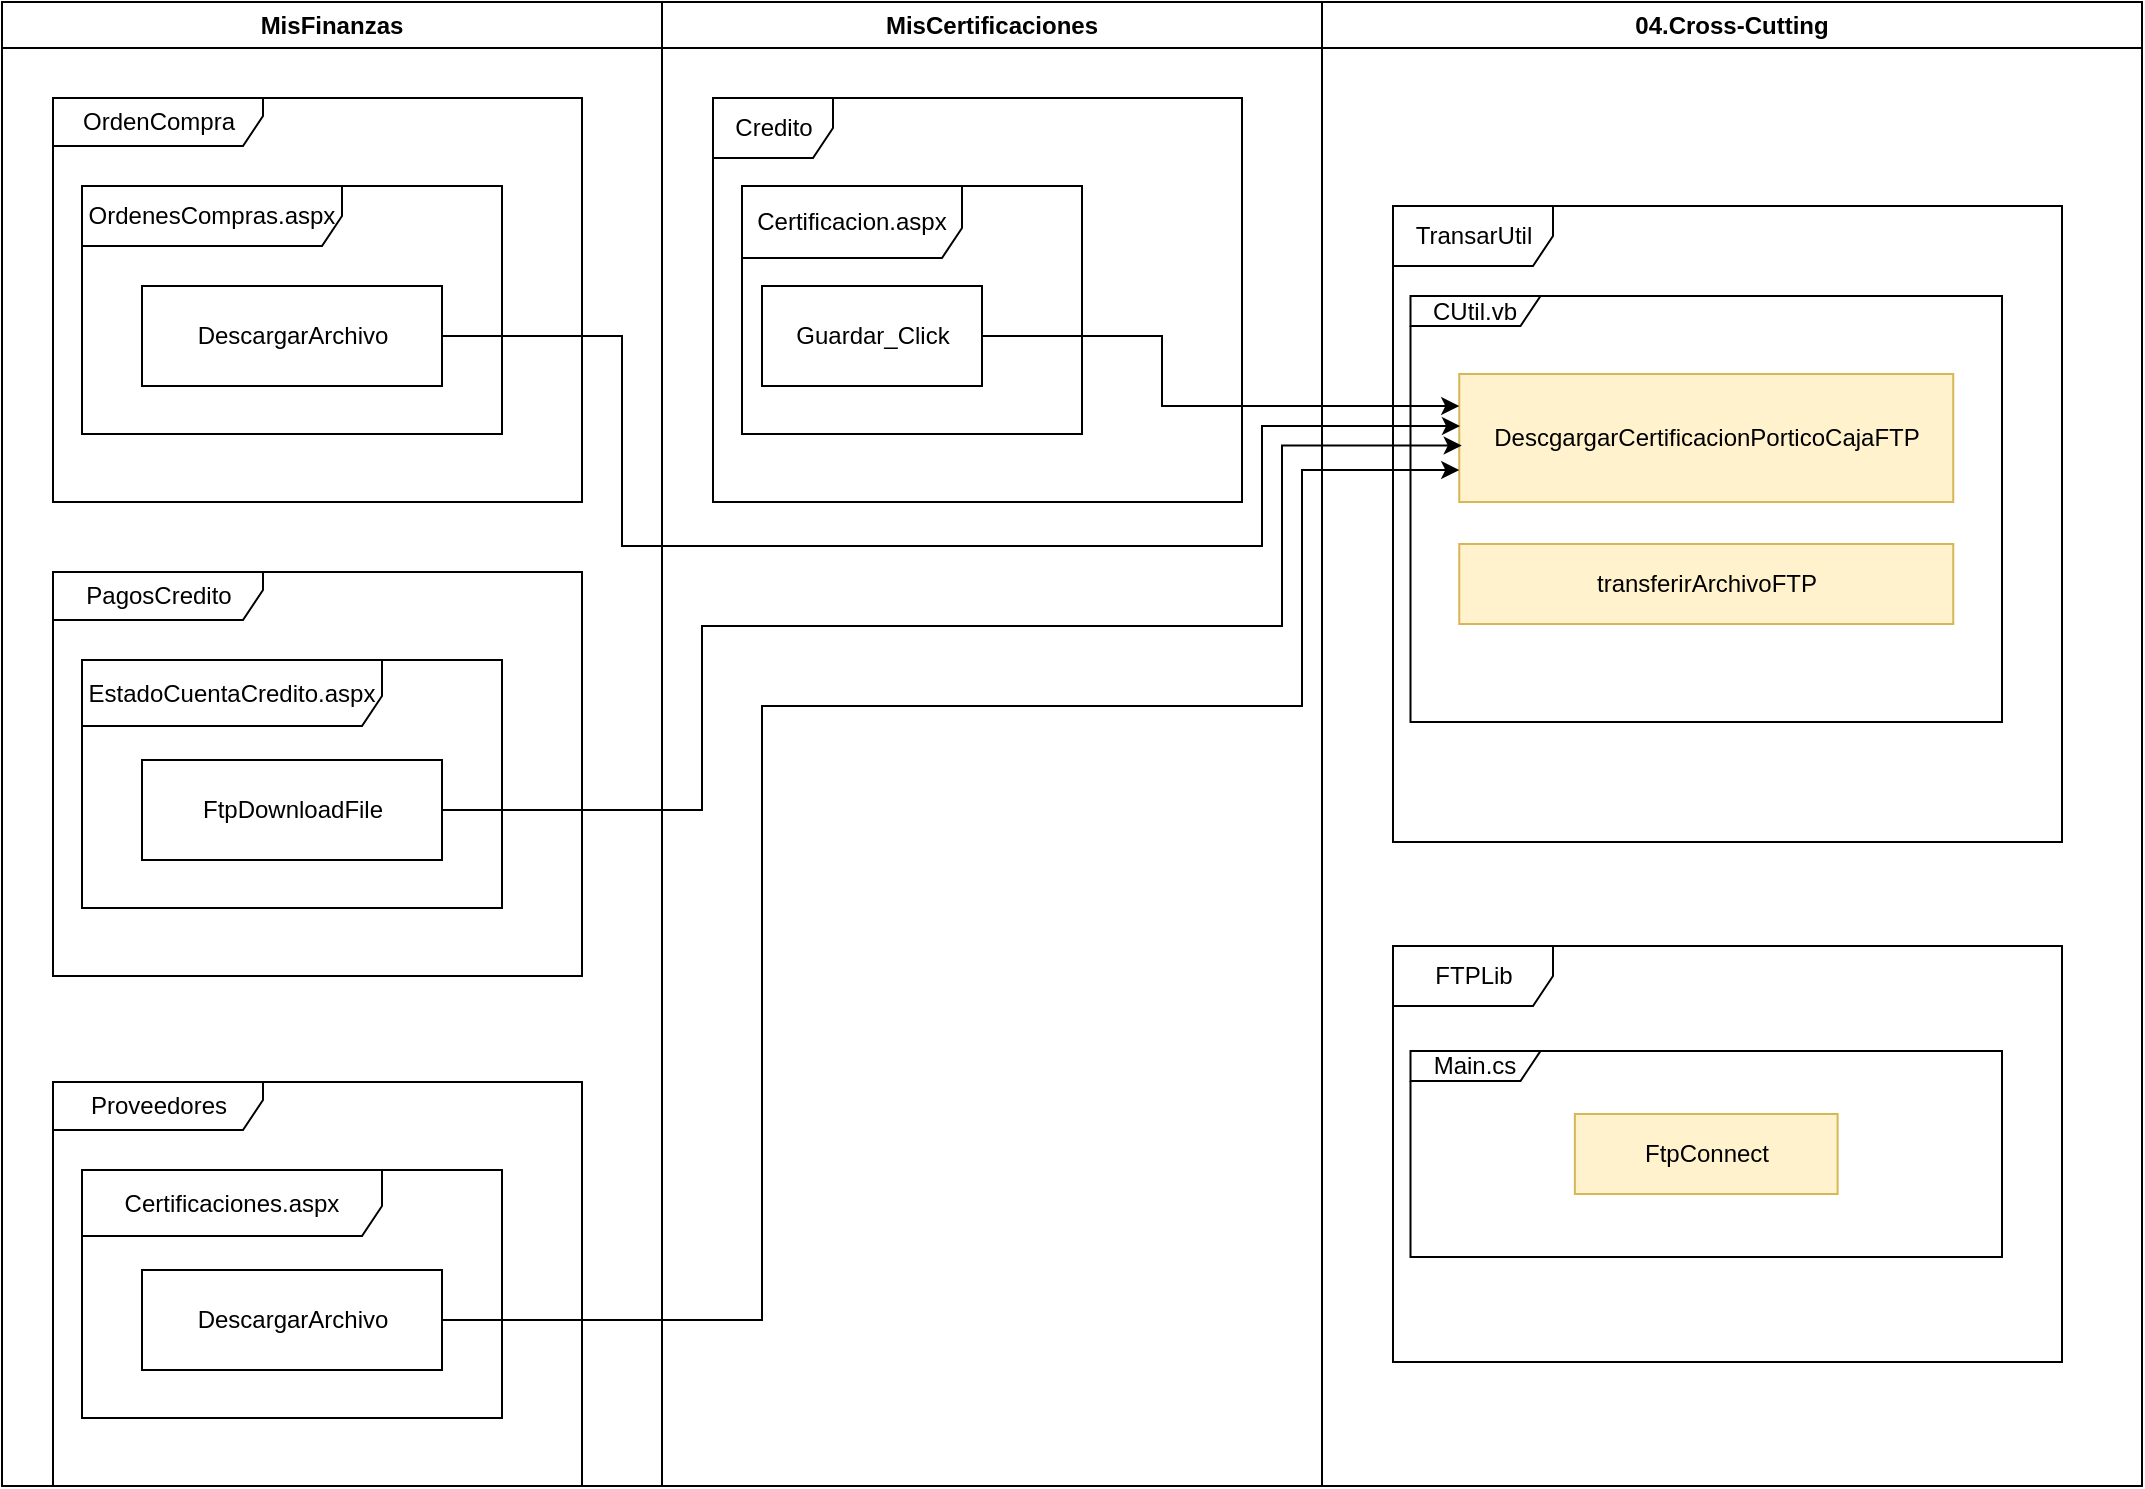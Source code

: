 <mxfile version="13.3.0" type="github">
  <diagram name="Page-1" id="e7e014a7-5840-1c2e-5031-d8a46d1fe8dd">
    <mxGraphModel dx="2286" dy="637" grid="1" gridSize="10" guides="1" tooltips="1" connect="1" arrows="1" fold="1" page="1" pageScale="1" pageWidth="1169" pageHeight="826" background="#ffffff" math="0" shadow="0">
      <root>
        <mxCell id="0" />
        <mxCell id="1" parent="0" />
        <mxCell id="2" value="MisCertificaciones" style="swimlane;whiteSpace=wrap" parent="1" vertex="1">
          <mxGeometry x="110" y="128" width="330" height="742" as="geometry" />
        </mxCell>
        <mxCell id="z6HRuHsra1VzPBBbZyOo-50" value="Credito" style="shape=umlFrame;whiteSpace=wrap;html=1;" vertex="1" parent="2">
          <mxGeometry x="25.5" y="48" width="264.5" height="202" as="geometry" />
        </mxCell>
        <mxCell id="z6HRuHsra1VzPBBbZyOo-51" value="Certificacion.aspx" style="shape=umlFrame;whiteSpace=wrap;html=1;width=110;height=36;" vertex="1" parent="2">
          <mxGeometry x="40" y="92" width="170" height="124" as="geometry" />
        </mxCell>
        <mxCell id="z6HRuHsra1VzPBBbZyOo-52" value="Guardar_Click" style="html=1;" vertex="1" parent="2">
          <mxGeometry x="50" y="142" width="110" height="50" as="geometry" />
        </mxCell>
        <mxCell id="3" value="04.Cross-Cutting" style="swimlane;whiteSpace=wrap;startSize=23;" parent="1" vertex="1">
          <mxGeometry x="440" y="128" width="410" height="742" as="geometry" />
        </mxCell>
        <mxCell id="z6HRuHsra1VzPBBbZyOo-41" value="TransarUtil" style="shape=umlFrame;whiteSpace=wrap;html=1;width=80;height=30;" vertex="1" parent="3">
          <mxGeometry x="35.5" y="102" width="334.5" height="318" as="geometry" />
        </mxCell>
        <mxCell id="z6HRuHsra1VzPBBbZyOo-42" value="CUtil.vb" style="shape=umlFrame;whiteSpace=wrap;html=1;width=65;height=15;" vertex="1" parent="3">
          <mxGeometry x="44.25" y="147" width="295.75" height="213" as="geometry" />
        </mxCell>
        <mxCell id="z6HRuHsra1VzPBBbZyOo-43" value="DescgargarCertificacionPorticoCajaFTP" style="html=1;fillColor=#fff2cc;strokeColor=#d6b656;" vertex="1" parent="3">
          <mxGeometry x="68.62" y="186" width="247" height="64" as="geometry" />
        </mxCell>
        <mxCell id="z6HRuHsra1VzPBBbZyOo-45" value="FTPLib" style="shape=umlFrame;whiteSpace=wrap;html=1;width=80;height=30;" vertex="1" parent="3">
          <mxGeometry x="35.5" y="472" width="334.5" height="208" as="geometry" />
        </mxCell>
        <mxCell id="z6HRuHsra1VzPBBbZyOo-46" value="Main.cs" style="shape=umlFrame;whiteSpace=wrap;html=1;width=65;height=15;" vertex="1" parent="3">
          <mxGeometry x="44.25" y="524.5" width="295.75" height="103" as="geometry" />
        </mxCell>
        <mxCell id="z6HRuHsra1VzPBBbZyOo-47" value="FtpConnect" style="html=1;fillColor=#fff2cc;strokeColor=#d6b656;" vertex="1" parent="3">
          <mxGeometry x="126.43" y="556" width="131.37" height="40" as="geometry" />
        </mxCell>
        <mxCell id="z6HRuHsra1VzPBBbZyOo-49" value="transferirArchivoFTP" style="html=1;fillColor=#fff2cc;strokeColor=#d6b656;" vertex="1" parent="3">
          <mxGeometry x="68.63" y="271" width="247" height="40" as="geometry" />
        </mxCell>
        <mxCell id="z6HRuHsra1VzPBBbZyOo-57" value="MisFinanzas" style="swimlane;whiteSpace=wrap" vertex="1" parent="1">
          <mxGeometry x="-220" y="128" width="330" height="742" as="geometry" />
        </mxCell>
        <mxCell id="z6HRuHsra1VzPBBbZyOo-58" value="OrdenCompra" style="shape=umlFrame;whiteSpace=wrap;html=1;width=105;height=24;" vertex="1" parent="z6HRuHsra1VzPBBbZyOo-57">
          <mxGeometry x="25.5" y="48" width="264.5" height="202" as="geometry" />
        </mxCell>
        <mxCell id="z6HRuHsra1VzPBBbZyOo-59" value="OrdenesCompras.aspx" style="shape=umlFrame;whiteSpace=wrap;html=1;width=130;height=30;" vertex="1" parent="z6HRuHsra1VzPBBbZyOo-57">
          <mxGeometry x="40" y="92" width="210" height="124" as="geometry" />
        </mxCell>
        <mxCell id="z6HRuHsra1VzPBBbZyOo-60" value="DescargarArchivo" style="html=1;" vertex="1" parent="z6HRuHsra1VzPBBbZyOo-57">
          <mxGeometry x="70" y="142" width="150" height="50" as="geometry" />
        </mxCell>
        <mxCell id="z6HRuHsra1VzPBBbZyOo-64" value="PagosCredito" style="shape=umlFrame;whiteSpace=wrap;html=1;width=105;height=24;" vertex="1" parent="z6HRuHsra1VzPBBbZyOo-57">
          <mxGeometry x="25.5" y="285" width="264.5" height="202" as="geometry" />
        </mxCell>
        <mxCell id="z6HRuHsra1VzPBBbZyOo-65" value="EstadoCuentaCredito.aspx" style="shape=umlFrame;whiteSpace=wrap;html=1;width=150;height=33;" vertex="1" parent="z6HRuHsra1VzPBBbZyOo-57">
          <mxGeometry x="40" y="329" width="210" height="124" as="geometry" />
        </mxCell>
        <mxCell id="z6HRuHsra1VzPBBbZyOo-66" value="FtpDownloadFile" style="html=1;" vertex="1" parent="z6HRuHsra1VzPBBbZyOo-57">
          <mxGeometry x="70" y="379" width="150" height="50" as="geometry" />
        </mxCell>
        <mxCell id="z6HRuHsra1VzPBBbZyOo-67" value="Proveedores" style="shape=umlFrame;whiteSpace=wrap;html=1;width=105;height=24;" vertex="1" parent="z6HRuHsra1VzPBBbZyOo-57">
          <mxGeometry x="25.5" y="540" width="264.5" height="202" as="geometry" />
        </mxCell>
        <mxCell id="z6HRuHsra1VzPBBbZyOo-68" value="Certificaciones.aspx" style="shape=umlFrame;whiteSpace=wrap;html=1;width=150;height=33;" vertex="1" parent="z6HRuHsra1VzPBBbZyOo-57">
          <mxGeometry x="40" y="584" width="210" height="124" as="geometry" />
        </mxCell>
        <mxCell id="z6HRuHsra1VzPBBbZyOo-69" value="DescargarArchivo" style="html=1;" vertex="1" parent="z6HRuHsra1VzPBBbZyOo-57">
          <mxGeometry x="70" y="634" width="150" height="50" as="geometry" />
        </mxCell>
        <mxCell id="z6HRuHsra1VzPBBbZyOo-70" style="edgeStyle=orthogonalEdgeStyle;rounded=0;orthogonalLoop=1;jettySize=auto;html=1;entryX=0;entryY=0.25;entryDx=0;entryDy=0;" edge="1" parent="1" source="z6HRuHsra1VzPBBbZyOo-52" target="z6HRuHsra1VzPBBbZyOo-43">
          <mxGeometry relative="1" as="geometry">
            <Array as="points">
              <mxPoint x="360" y="295" />
              <mxPoint x="360" y="330" />
            </Array>
          </mxGeometry>
        </mxCell>
        <mxCell id="z6HRuHsra1VzPBBbZyOo-71" style="edgeStyle=orthogonalEdgeStyle;rounded=0;orthogonalLoop=1;jettySize=auto;html=1;" edge="1" parent="1" source="z6HRuHsra1VzPBBbZyOo-60">
          <mxGeometry relative="1" as="geometry">
            <mxPoint x="509" y="340" as="targetPoint" />
            <Array as="points">
              <mxPoint x="90" y="295" />
              <mxPoint x="90" y="400" />
              <mxPoint x="410" y="400" />
              <mxPoint x="410" y="340" />
            </Array>
          </mxGeometry>
        </mxCell>
        <mxCell id="z6HRuHsra1VzPBBbZyOo-72" style="edgeStyle=orthogonalEdgeStyle;rounded=0;orthogonalLoop=1;jettySize=auto;html=1;entryX=0.005;entryY=0.559;entryDx=0;entryDy=0;entryPerimeter=0;exitX=1;exitY=0.5;exitDx=0;exitDy=0;" edge="1" parent="1" source="z6HRuHsra1VzPBBbZyOo-66" target="z6HRuHsra1VzPBBbZyOo-43">
          <mxGeometry relative="1" as="geometry">
            <Array as="points">
              <mxPoint x="130" y="532" />
              <mxPoint x="130" y="440" />
              <mxPoint x="420" y="440" />
              <mxPoint x="420" y="350" />
            </Array>
          </mxGeometry>
        </mxCell>
        <mxCell id="z6HRuHsra1VzPBBbZyOo-74" style="edgeStyle=orthogonalEdgeStyle;rounded=0;orthogonalLoop=1;jettySize=auto;html=1;entryX=0;entryY=0.75;entryDx=0;entryDy=0;" edge="1" parent="1" source="z6HRuHsra1VzPBBbZyOo-69" target="z6HRuHsra1VzPBBbZyOo-43">
          <mxGeometry relative="1" as="geometry">
            <Array as="points">
              <mxPoint x="160" y="787" />
              <mxPoint x="160" y="480" />
              <mxPoint x="430" y="480" />
              <mxPoint x="430" y="362" />
            </Array>
          </mxGeometry>
        </mxCell>
      </root>
    </mxGraphModel>
  </diagram>
</mxfile>
